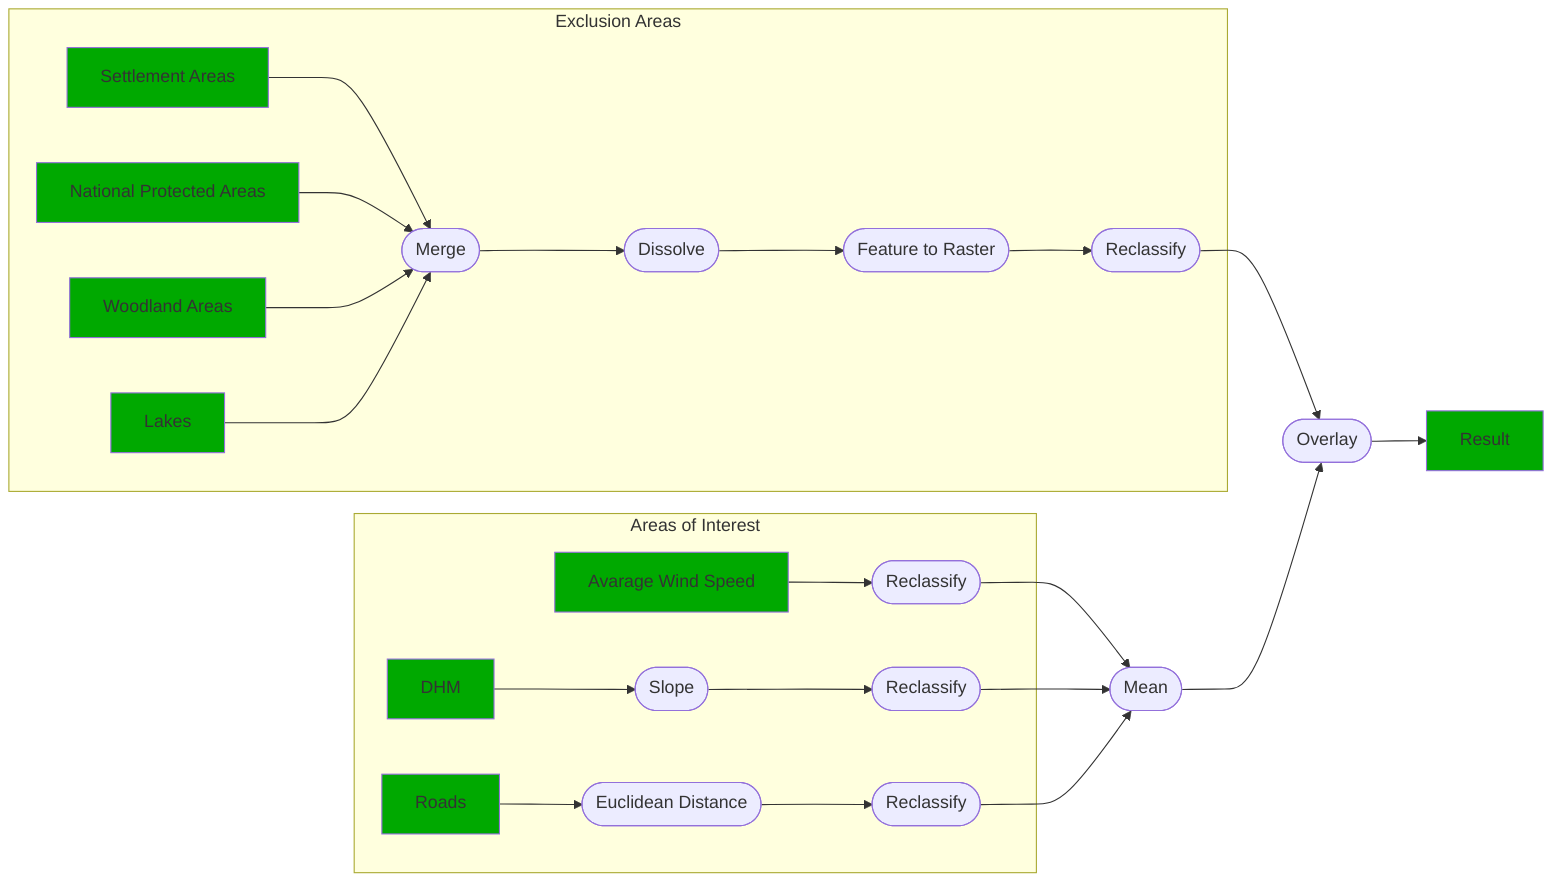 graph LR
    subgraph Exclusion Areas
    0A["Settlement Areas"] --> 9A(["Merge"])
    1A["National Protected Areas"] --> 9A
    2A["Woodland Areas"] -->9A 
    3A["Lakes"] --> 9A
    9A --> 9B(["Dissolve"]) --> 9C(["Feature to Raster"]) --> 9D(["Reclassify"])
    end
    subgraph Areas of Interest
    7A["Avarage Wind Speed"] --> 8C(["Reclassify"])
    5A["DHM"] --> 6B(["Slope"]) --> 6C(["Reclassify"])
    4A["Roads"] --> 5B(["Euclidean Distance"]) --> 5C(["Reclassify"])
    end

    8C --> X(["Mean"])
    6C --> X
    5C --> X

    9D --> 10A(["Overlay"])
    X --> 10A --> 100A["Result"]

    classDef dataset fill:#00a900
    class 0A,1A,2A,3A,4A,5A,6A,7A,100A dataset;